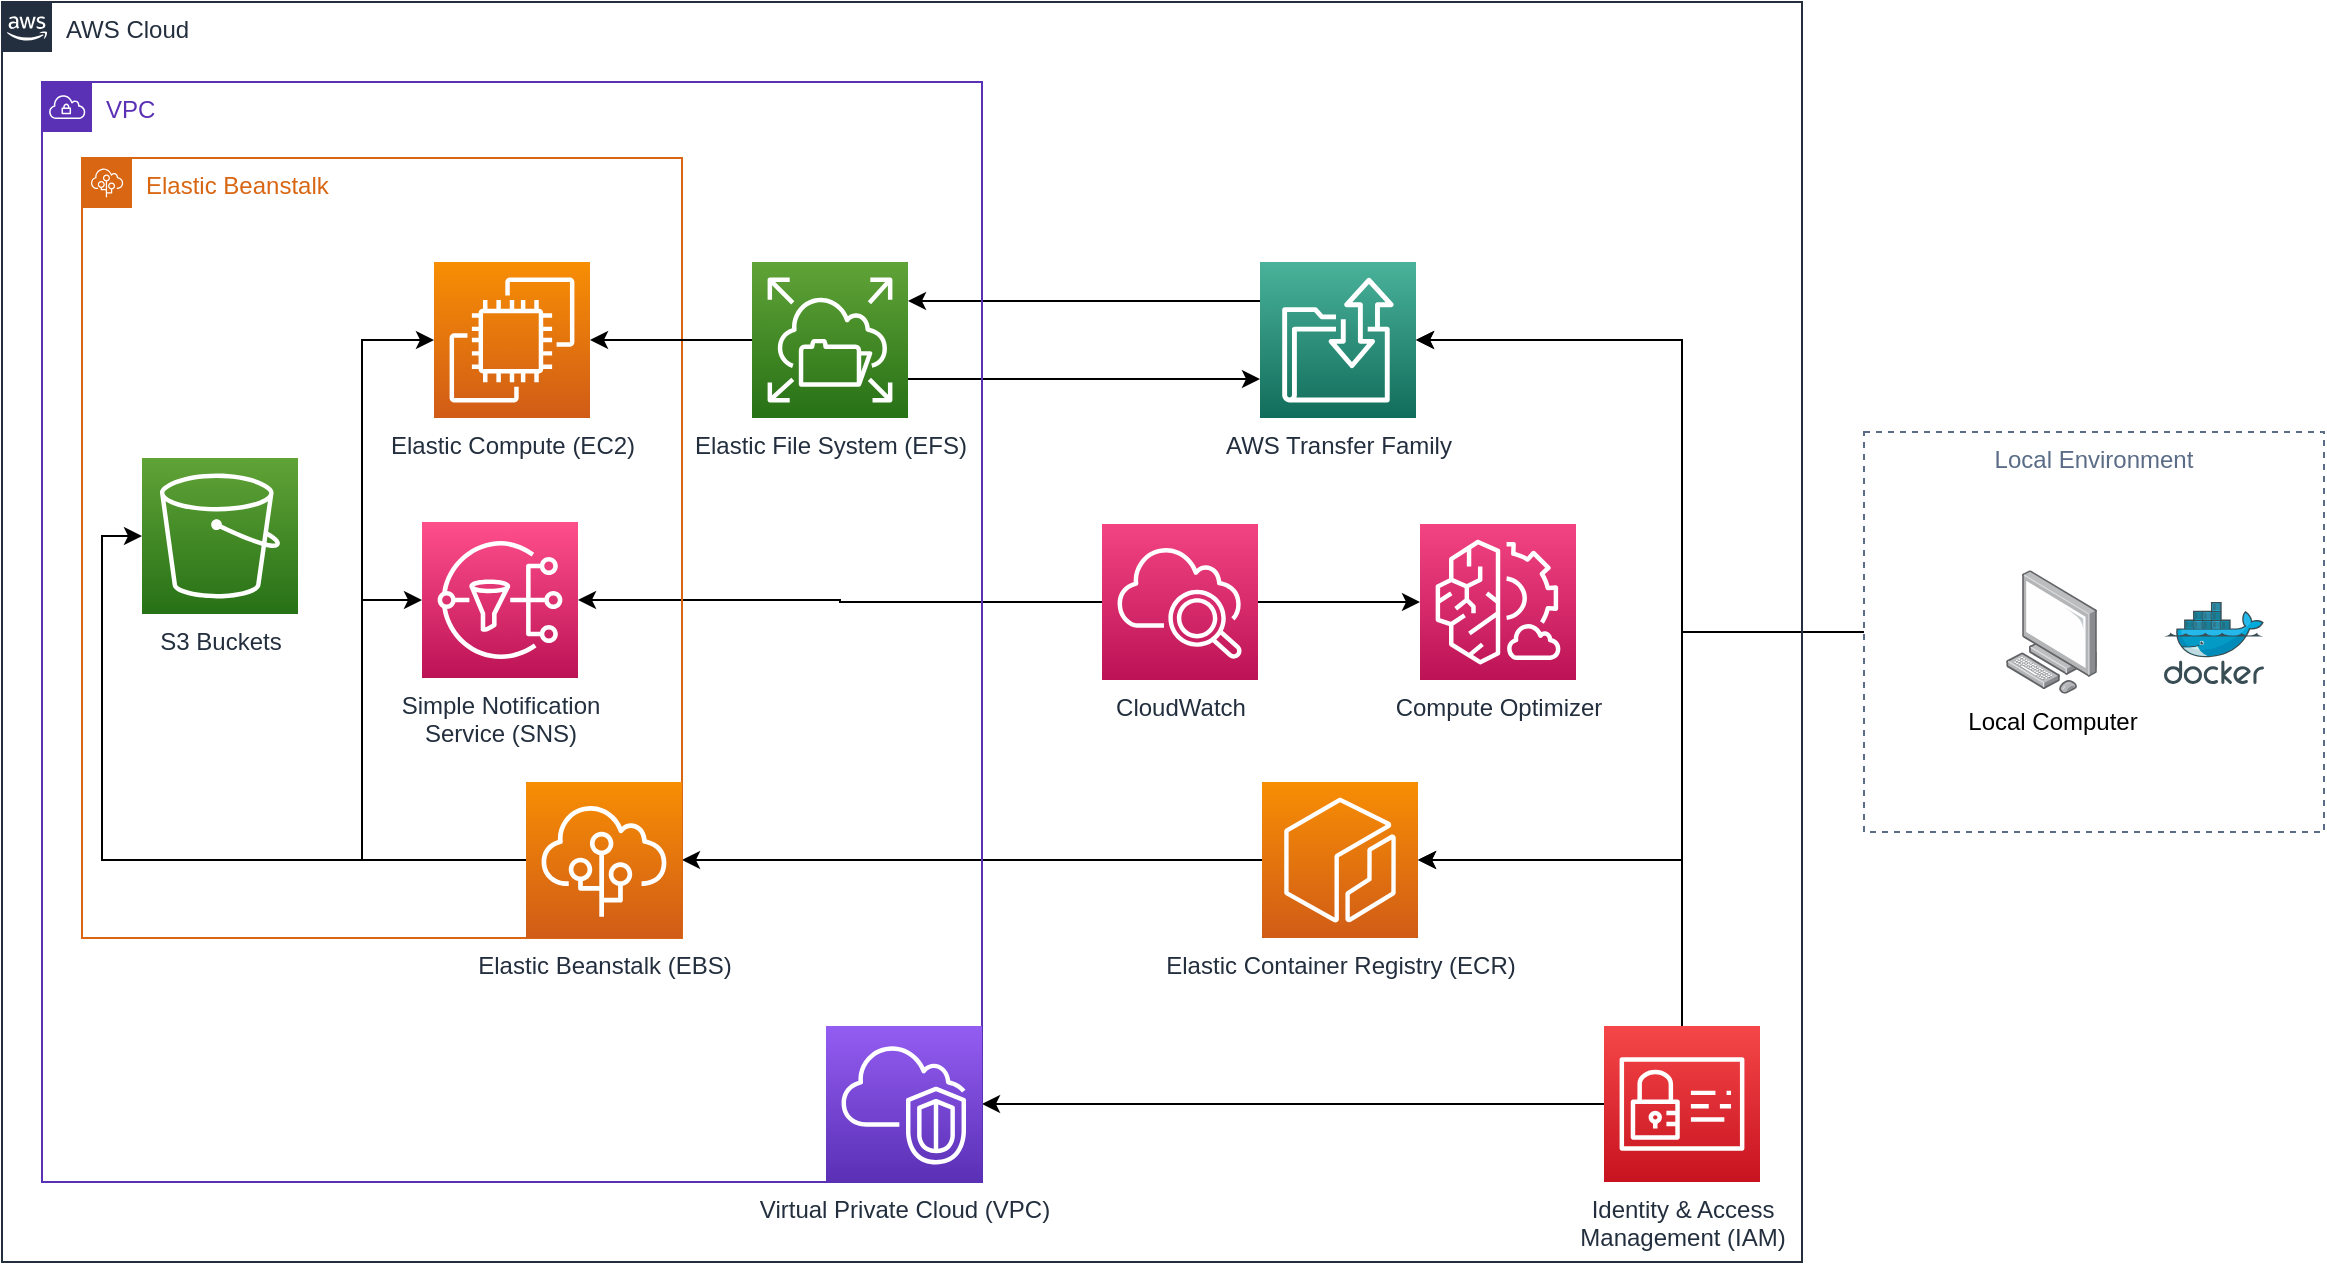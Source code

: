 <mxfile version="21.1.1" type="device">
  <diagram id="Ht1M8jgEwFfnCIfOTk4-" name="Page-1">
    <mxGraphModel dx="1775" dy="982" grid="1" gridSize="10" guides="1" tooltips="1" connect="1" arrows="1" fold="1" page="1" pageScale="1" pageWidth="1169" pageHeight="827" math="0" shadow="0">
      <root>
        <mxCell id="0" />
        <mxCell id="1" parent="0" />
        <mxCell id="cBPNwC69tkAyyNed_v7X-48" style="edgeStyle=orthogonalEdgeStyle;rounded=0;orthogonalLoop=1;jettySize=auto;html=1;exitX=0;exitY=0.5;exitDx=0;exitDy=0;entryX=1;entryY=0.5;entryDx=0;entryDy=0;entryPerimeter=0;" edge="1" parent="1" source="cBPNwC69tkAyyNed_v7X-18" target="cBPNwC69tkAyyNed_v7X-9">
          <mxGeometry relative="1" as="geometry">
            <Array as="points">
              <mxPoint x="842" y="319" />
              <mxPoint x="842" y="433" />
            </Array>
          </mxGeometry>
        </mxCell>
        <mxCell id="cBPNwC69tkAyyNed_v7X-49" style="edgeStyle=orthogonalEdgeStyle;rounded=0;orthogonalLoop=1;jettySize=auto;html=1;exitX=0;exitY=0.5;exitDx=0;exitDy=0;entryX=1;entryY=0.5;entryDx=0;entryDy=0;entryPerimeter=0;" edge="1" parent="1" source="cBPNwC69tkAyyNed_v7X-18" target="cBPNwC69tkAyyNed_v7X-6">
          <mxGeometry relative="1" as="geometry">
            <Array as="points">
              <mxPoint x="842" y="319" />
              <mxPoint x="842" y="173" />
            </Array>
          </mxGeometry>
        </mxCell>
        <mxCell id="cBPNwC69tkAyyNed_v7X-18" value="Local Environment" style="fillColor=none;strokeColor=#5A6C86;dashed=1;verticalAlign=top;fontStyle=0;fontColor=#5A6C86;whiteSpace=wrap;html=1;" vertex="1" parent="1">
          <mxGeometry x="933" y="219" width="230" height="200" as="geometry" />
        </mxCell>
        <mxCell id="UEzPUAAOIrF-is8g5C7q-74" value="AWS Cloud" style="points=[[0,0],[0.25,0],[0.5,0],[0.75,0],[1,0],[1,0.25],[1,0.5],[1,0.75],[1,1],[0.75,1],[0.5,1],[0.25,1],[0,1],[0,0.75],[0,0.5],[0,0.25]];outlineConnect=0;gradientColor=none;html=1;whiteSpace=wrap;fontSize=12;fontStyle=0;shape=mxgraph.aws4.group;grIcon=mxgraph.aws4.group_aws_cloud_alt;strokeColor=#232F3E;fillColor=none;verticalAlign=top;align=left;spacingLeft=30;fontColor=#232F3E;dashed=0;labelBackgroundColor=#ffffff;container=1;pointerEvents=0;collapsible=0;recursiveResize=0;" parent="1" vertex="1">
          <mxGeometry x="2" y="4" width="900" height="630" as="geometry" />
        </mxCell>
        <mxCell id="cBPNwC69tkAyyNed_v7X-36" style="edgeStyle=orthogonalEdgeStyle;rounded=0;orthogonalLoop=1;jettySize=auto;html=1;exitX=1;exitY=0.75;exitDx=0;exitDy=0;exitPerimeter=0;entryX=0;entryY=0.75;entryDx=0;entryDy=0;entryPerimeter=0;" edge="1" parent="UEzPUAAOIrF-is8g5C7q-74" source="cBPNwC69tkAyyNed_v7X-2" target="cBPNwC69tkAyyNed_v7X-6">
          <mxGeometry relative="1" as="geometry" />
        </mxCell>
        <mxCell id="cBPNwC69tkAyyNed_v7X-38" style="edgeStyle=orthogonalEdgeStyle;rounded=0;orthogonalLoop=1;jettySize=auto;html=1;exitX=0;exitY=0.5;exitDx=0;exitDy=0;exitPerimeter=0;entryX=1;entryY=0.5;entryDx=0;entryDy=0;entryPerimeter=0;" edge="1" parent="UEzPUAAOIrF-is8g5C7q-74" source="cBPNwC69tkAyyNed_v7X-4" target="cBPNwC69tkAyyNed_v7X-5">
          <mxGeometry relative="1" as="geometry" />
        </mxCell>
        <mxCell id="cBPNwC69tkAyyNed_v7X-39" style="edgeStyle=orthogonalEdgeStyle;rounded=0;orthogonalLoop=1;jettySize=auto;html=1;exitX=0.5;exitY=0;exitDx=0;exitDy=0;exitPerimeter=0;entryX=1;entryY=0.5;entryDx=0;entryDy=0;entryPerimeter=0;" edge="1" parent="UEzPUAAOIrF-is8g5C7q-74" source="cBPNwC69tkAyyNed_v7X-4" target="cBPNwC69tkAyyNed_v7X-9">
          <mxGeometry relative="1" as="geometry" />
        </mxCell>
        <mxCell id="cBPNwC69tkAyyNed_v7X-42" style="edgeStyle=orthogonalEdgeStyle;rounded=0;orthogonalLoop=1;jettySize=auto;html=1;exitX=0.5;exitY=0;exitDx=0;exitDy=0;exitPerimeter=0;entryX=1;entryY=0.5;entryDx=0;entryDy=0;entryPerimeter=0;" edge="1" parent="UEzPUAAOIrF-is8g5C7q-74" source="cBPNwC69tkAyyNed_v7X-4" target="cBPNwC69tkAyyNed_v7X-6">
          <mxGeometry relative="1" as="geometry" />
        </mxCell>
        <mxCell id="cBPNwC69tkAyyNed_v7X-4" value="Identity &amp;amp; Access&lt;br&gt;Management (IAM)" style="sketch=0;points=[[0,0,0],[0.25,0,0],[0.5,0,0],[0.75,0,0],[1,0,0],[0,1,0],[0.25,1,0],[0.5,1,0],[0.75,1,0],[1,1,0],[0,0.25,0],[0,0.5,0],[0,0.75,0],[1,0.25,0],[1,0.5,0],[1,0.75,0]];outlineConnect=0;fontColor=#232F3E;gradientColor=#F54749;gradientDirection=north;fillColor=#C7131F;strokeColor=#ffffff;dashed=0;verticalLabelPosition=bottom;verticalAlign=top;align=center;html=1;fontSize=12;fontStyle=0;aspect=fixed;shape=mxgraph.aws4.resourceIcon;resIcon=mxgraph.aws4.identity_and_access_management;" vertex="1" parent="UEzPUAAOIrF-is8g5C7q-74">
          <mxGeometry x="801" y="512" width="78" height="78" as="geometry" />
        </mxCell>
        <mxCell id="cBPNwC69tkAyyNed_v7X-35" style="edgeStyle=orthogonalEdgeStyle;rounded=0;orthogonalLoop=1;jettySize=auto;html=1;exitX=0;exitY=0.25;exitDx=0;exitDy=0;exitPerimeter=0;entryX=1;entryY=0.25;entryDx=0;entryDy=0;entryPerimeter=0;" edge="1" parent="UEzPUAAOIrF-is8g5C7q-74" source="cBPNwC69tkAyyNed_v7X-6" target="cBPNwC69tkAyyNed_v7X-2">
          <mxGeometry relative="1" as="geometry" />
        </mxCell>
        <mxCell id="cBPNwC69tkAyyNed_v7X-6" value="AWS Transfer Family" style="sketch=0;points=[[0,0,0],[0.25,0,0],[0.5,0,0],[0.75,0,0],[1,0,0],[0,1,0],[0.25,1,0],[0.5,1,0],[0.75,1,0],[1,1,0],[0,0.25,0],[0,0.5,0],[0,0.75,0],[1,0.25,0],[1,0.5,0],[1,0.75,0]];outlineConnect=0;fontColor=#232F3E;gradientColor=#4AB29A;gradientDirection=north;fillColor=#116D5B;strokeColor=#ffffff;dashed=0;verticalLabelPosition=bottom;verticalAlign=top;align=center;html=1;fontSize=12;fontStyle=0;aspect=fixed;shape=mxgraph.aws4.resourceIcon;resIcon=mxgraph.aws4.transfer_family;" vertex="1" parent="UEzPUAAOIrF-is8g5C7q-74">
          <mxGeometry x="629" y="130" width="78" height="78" as="geometry" />
        </mxCell>
        <mxCell id="cBPNwC69tkAyyNed_v7X-37" style="edgeStyle=orthogonalEdgeStyle;rounded=0;orthogonalLoop=1;jettySize=auto;html=1;exitX=1;exitY=0.5;exitDx=0;exitDy=0;exitPerimeter=0;entryX=0;entryY=0.5;entryDx=0;entryDy=0;entryPerimeter=0;" edge="1" parent="UEzPUAAOIrF-is8g5C7q-74" source="cBPNwC69tkAyyNed_v7X-7" target="cBPNwC69tkAyyNed_v7X-8">
          <mxGeometry relative="1" as="geometry" />
        </mxCell>
        <mxCell id="cBPNwC69tkAyyNed_v7X-47" style="edgeStyle=orthogonalEdgeStyle;rounded=0;orthogonalLoop=1;jettySize=auto;html=1;exitX=0;exitY=0.5;exitDx=0;exitDy=0;exitPerimeter=0;" edge="1" parent="UEzPUAAOIrF-is8g5C7q-74" source="cBPNwC69tkAyyNed_v7X-7" target="cBPNwC69tkAyyNed_v7X-12">
          <mxGeometry relative="1" as="geometry" />
        </mxCell>
        <mxCell id="cBPNwC69tkAyyNed_v7X-7" value="CloudWatch" style="sketch=0;points=[[0,0,0],[0.25,0,0],[0.5,0,0],[0.75,0,0],[1,0,0],[0,1,0],[0.25,1,0],[0.5,1,0],[0.75,1,0],[1,1,0],[0,0.25,0],[0,0.5,0],[0,0.75,0],[1,0.25,0],[1,0.5,0],[1,0.75,0]];points=[[0,0,0],[0.25,0,0],[0.5,0,0],[0.75,0,0],[1,0,0],[0,1,0],[0.25,1,0],[0.5,1,0],[0.75,1,0],[1,1,0],[0,0.25,0],[0,0.5,0],[0,0.75,0],[1,0.25,0],[1,0.5,0],[1,0.75,0]];outlineConnect=0;fontColor=#232F3E;gradientColor=#F34482;gradientDirection=north;fillColor=#BC1356;strokeColor=#ffffff;dashed=0;verticalLabelPosition=bottom;verticalAlign=top;align=center;html=1;fontSize=12;fontStyle=0;aspect=fixed;shape=mxgraph.aws4.resourceIcon;resIcon=mxgraph.aws4.cloudwatch_2;" vertex="1" parent="UEzPUAAOIrF-is8g5C7q-74">
          <mxGeometry x="550" y="261" width="78" height="78" as="geometry" />
        </mxCell>
        <mxCell id="cBPNwC69tkAyyNed_v7X-8" value="Compute Optimizer" style="sketch=0;points=[[0,0,0],[0.25,0,0],[0.5,0,0],[0.75,0,0],[1,0,0],[0,1,0],[0.25,1,0],[0.5,1,0],[0.75,1,0],[1,1,0],[0,0.25,0],[0,0.5,0],[0,0.75,0],[1,0.25,0],[1,0.5,0],[1,0.75,0]];points=[[0,0,0],[0.25,0,0],[0.5,0,0],[0.75,0,0],[1,0,0],[0,1,0],[0.25,1,0],[0.5,1,0],[0.75,1,0],[1,1,0],[0,0.25,0],[0,0.5,0],[0,0.75,0],[1,0.25,0],[1,0.5,0],[1,0.75,0]];outlineConnect=0;fontColor=#232F3E;gradientColor=#F34482;gradientDirection=north;fillColor=#BC1356;strokeColor=#ffffff;dashed=0;verticalLabelPosition=bottom;verticalAlign=top;align=center;html=1;fontSize=12;fontStyle=0;aspect=fixed;shape=mxgraph.aws4.resourceIcon;resIcon=mxgraph.aws4.compute_optimizer;" vertex="1" parent="UEzPUAAOIrF-is8g5C7q-74">
          <mxGeometry x="709" y="261" width="78" height="78" as="geometry" />
        </mxCell>
        <mxCell id="cBPNwC69tkAyyNed_v7X-30" style="edgeStyle=orthogonalEdgeStyle;rounded=0;orthogonalLoop=1;jettySize=auto;html=1;exitX=0;exitY=0.5;exitDx=0;exitDy=0;exitPerimeter=0;" edge="1" parent="UEzPUAAOIrF-is8g5C7q-74" source="cBPNwC69tkAyyNed_v7X-9" target="cBPNwC69tkAyyNed_v7X-11">
          <mxGeometry relative="1" as="geometry" />
        </mxCell>
        <mxCell id="cBPNwC69tkAyyNed_v7X-9" value="Elastic Container Registry (ECR)" style="sketch=0;points=[[0,0,0],[0.25,0,0],[0.5,0,0],[0.75,0,0],[1,0,0],[0,1,0],[0.25,1,0],[0.5,1,0],[0.75,1,0],[1,1,0],[0,0.25,0],[0,0.5,0],[0,0.75,0],[1,0.25,0],[1,0.5,0],[1,0.75,0]];outlineConnect=0;fontColor=#232F3E;gradientColor=#F78E04;gradientDirection=north;fillColor=#D05C17;strokeColor=#ffffff;dashed=0;verticalLabelPosition=bottom;verticalAlign=top;align=center;html=1;fontSize=12;fontStyle=0;aspect=fixed;shape=mxgraph.aws4.resourceIcon;resIcon=mxgraph.aws4.ecr;" vertex="1" parent="UEzPUAAOIrF-is8g5C7q-74">
          <mxGeometry x="630" y="390" width="78" height="78" as="geometry" />
        </mxCell>
        <mxCell id="cBPNwC69tkAyyNed_v7X-13" value="Elastic Beanstalk" style="points=[[0,0],[0.25,0],[0.5,0],[0.75,0],[1,0],[1,0.25],[1,0.5],[1,0.75],[1,1],[0.75,1],[0.5,1],[0.25,1],[0,1],[0,0.75],[0,0.5],[0,0.25]];outlineConnect=0;gradientColor=none;html=1;whiteSpace=wrap;fontSize=12;fontStyle=0;container=1;pointerEvents=0;collapsible=0;recursiveResize=0;shape=mxgraph.aws4.group;grIcon=mxgraph.aws4.group_elastic_beanstalk;strokeColor=#D86613;fillColor=none;verticalAlign=top;align=left;spacingLeft=30;fontColor=#D86613;dashed=0;" vertex="1" parent="UEzPUAAOIrF-is8g5C7q-74">
          <mxGeometry x="40" y="78" width="300" height="390" as="geometry" />
        </mxCell>
        <mxCell id="cBPNwC69tkAyyNed_v7X-26" style="edgeStyle=orthogonalEdgeStyle;rounded=0;orthogonalLoop=1;jettySize=auto;html=1;exitX=0;exitY=0.5;exitDx=0;exitDy=0;exitPerimeter=0;entryX=0;entryY=0.5;entryDx=0;entryDy=0;entryPerimeter=0;" edge="1" parent="cBPNwC69tkAyyNed_v7X-13" source="cBPNwC69tkAyyNed_v7X-11" target="cBPNwC69tkAyyNed_v7X-1">
          <mxGeometry relative="1" as="geometry" />
        </mxCell>
        <mxCell id="cBPNwC69tkAyyNed_v7X-11" value="Elastic Beanstalk (EBS)" style="sketch=0;points=[[0,0,0],[0.25,0,0],[0.5,0,0],[0.75,0,0],[1,0,0],[0,1,0],[0.25,1,0],[0.5,1,0],[0.75,1,0],[1,1,0],[0,0.25,0],[0,0.5,0],[0,0.75,0],[1,0.25,0],[1,0.5,0],[1,0.75,0]];outlineConnect=0;fontColor=#232F3E;gradientColor=#F78E04;gradientDirection=north;fillColor=#D05C17;strokeColor=#ffffff;dashed=0;verticalLabelPosition=bottom;verticalAlign=top;align=center;html=1;fontSize=12;fontStyle=0;aspect=fixed;shape=mxgraph.aws4.resourceIcon;resIcon=mxgraph.aws4.elastic_beanstalk;" vertex="1" parent="cBPNwC69tkAyyNed_v7X-13">
          <mxGeometry x="222" y="312" width="78" height="78" as="geometry" />
        </mxCell>
        <mxCell id="cBPNwC69tkAyyNed_v7X-1" value="S3 Buckets" style="sketch=0;points=[[0,0,0],[0.25,0,0],[0.5,0,0],[0.75,0,0],[1,0,0],[0,1,0],[0.25,1,0],[0.5,1,0],[0.75,1,0],[1,1,0],[0,0.25,0],[0,0.5,0],[0,0.75,0],[1,0.25,0],[1,0.5,0],[1,0.75,0]];outlineConnect=0;fontColor=#232F3E;gradientColor=#60A337;gradientDirection=north;fillColor=#277116;strokeColor=#ffffff;dashed=0;verticalLabelPosition=bottom;verticalAlign=top;align=center;html=1;fontSize=12;fontStyle=0;aspect=fixed;shape=mxgraph.aws4.resourceIcon;resIcon=mxgraph.aws4.s3;" vertex="1" parent="cBPNwC69tkAyyNed_v7X-13">
          <mxGeometry x="30" y="150" width="78" height="78" as="geometry" />
        </mxCell>
        <mxCell id="cBPNwC69tkAyyNed_v7X-41" value="&lt;font color=&quot;#5a30b5&quot;&gt;VPC&lt;/font&gt;" style="points=[[0,0],[0.25,0],[0.5,0],[0.75,0],[1,0],[1,0.25],[1,0.5],[1,0.75],[1,1],[0.75,1],[0.5,1],[0.25,1],[0,1],[0,0.75],[0,0.5],[0,0.25]];outlineConnect=0;gradientColor=none;html=1;whiteSpace=wrap;fontSize=12;fontStyle=0;container=1;pointerEvents=0;collapsible=0;recursiveResize=0;shape=mxgraph.aws4.group;grIcon=mxgraph.aws4.group_vpc;strokeColor=#5a30b5;fillColor=none;verticalAlign=top;align=left;spacingLeft=30;fontColor=#AAB7B8;dashed=0;" vertex="1" parent="UEzPUAAOIrF-is8g5C7q-74">
          <mxGeometry x="20" y="40" width="470" height="550" as="geometry" />
        </mxCell>
        <mxCell id="cBPNwC69tkAyyNed_v7X-5" value="Virtual Private Cloud (VPC)" style="sketch=0;points=[[0,0,0],[0.25,0,0],[0.5,0,0],[0.75,0,0],[1,0,0],[0,1,0],[0.25,1,0],[0.5,1,0],[0.75,1,0],[1,1,0],[0,0.25,0],[0,0.5,0],[0,0.75,0],[1,0.25,0],[1,0.5,0],[1,0.75,0]];outlineConnect=0;fontColor=#232F3E;gradientColor=#945DF2;gradientDirection=north;fillColor=#5A30B5;strokeColor=#ffffff;dashed=0;verticalLabelPosition=bottom;verticalAlign=top;align=center;html=1;fontSize=12;fontStyle=0;aspect=fixed;shape=mxgraph.aws4.resourceIcon;resIcon=mxgraph.aws4.vpc;" vertex="1" parent="cBPNwC69tkAyyNed_v7X-41">
          <mxGeometry x="392" y="472" width="78" height="78" as="geometry" />
        </mxCell>
        <mxCell id="cBPNwC69tkAyyNed_v7X-2" value="Elastic File System (EFS)" style="sketch=0;points=[[0,0,0],[0.25,0,0],[0.5,0,0],[0.75,0,0],[1,0,0],[0,1,0],[0.25,1,0],[0.5,1,0],[0.75,1,0],[1,1,0],[0,0.25,0],[0,0.5,0],[0,0.75,0],[1,0.25,0],[1,0.5,0],[1,0.75,0]];outlineConnect=0;fontColor=#232F3E;gradientColor=#60A337;gradientDirection=north;fillColor=#277116;strokeColor=#ffffff;dashed=0;verticalLabelPosition=bottom;verticalAlign=top;align=center;html=1;fontSize=12;fontStyle=0;aspect=fixed;shape=mxgraph.aws4.resourceIcon;resIcon=mxgraph.aws4.elastic_file_system;" vertex="1" parent="cBPNwC69tkAyyNed_v7X-41">
          <mxGeometry x="355" y="90" width="78" height="78" as="geometry" />
        </mxCell>
        <mxCell id="cBPNwC69tkAyyNed_v7X-10" value="Elastic Compute (EC2)" style="sketch=0;points=[[0,0,0],[0.25,0,0],[0.5,0,0],[0.75,0,0],[1,0,0],[0,1,0],[0.25,1,0],[0.5,1,0],[0.75,1,0],[1,1,0],[0,0.25,0],[0,0.5,0],[0,0.75,0],[1,0.25,0],[1,0.5,0],[1,0.75,0]];outlineConnect=0;fontColor=#232F3E;gradientColor=#F78E04;gradientDirection=north;fillColor=#D05C17;strokeColor=#ffffff;dashed=0;verticalLabelPosition=bottom;verticalAlign=top;align=center;html=1;fontSize=12;fontStyle=0;aspect=fixed;shape=mxgraph.aws4.resourceIcon;resIcon=mxgraph.aws4.ec2;" vertex="1" parent="cBPNwC69tkAyyNed_v7X-41">
          <mxGeometry x="196" y="90" width="78" height="78" as="geometry" />
        </mxCell>
        <mxCell id="cBPNwC69tkAyyNed_v7X-34" style="edgeStyle=orthogonalEdgeStyle;rounded=0;orthogonalLoop=1;jettySize=auto;html=1;exitX=0;exitY=0.5;exitDx=0;exitDy=0;exitPerimeter=0;entryX=1;entryY=0.5;entryDx=0;entryDy=0;entryPerimeter=0;" edge="1" parent="cBPNwC69tkAyyNed_v7X-41" source="cBPNwC69tkAyyNed_v7X-2" target="cBPNwC69tkAyyNed_v7X-10">
          <mxGeometry relative="1" as="geometry" />
        </mxCell>
        <mxCell id="cBPNwC69tkAyyNed_v7X-12" value="Simple Notification &lt;br&gt;Service (SNS)" style="sketch=0;points=[[0,0,0],[0.25,0,0],[0.5,0,0],[0.75,0,0],[1,0,0],[0,1,0],[0.25,1,0],[0.5,1,0],[0.75,1,0],[1,1,0],[0,0.25,0],[0,0.5,0],[0,0.75,0],[1,0.25,0],[1,0.5,0],[1,0.75,0]];outlineConnect=0;fontColor=#232F3E;gradientColor=#FF4F8B;gradientDirection=north;fillColor=#BC1356;strokeColor=#ffffff;dashed=0;verticalLabelPosition=bottom;verticalAlign=top;align=center;html=1;fontSize=12;fontStyle=0;aspect=fixed;shape=mxgraph.aws4.resourceIcon;resIcon=mxgraph.aws4.sns;" vertex="1" parent="cBPNwC69tkAyyNed_v7X-41">
          <mxGeometry x="190" y="220" width="78" height="78" as="geometry" />
        </mxCell>
        <mxCell id="cBPNwC69tkAyyNed_v7X-45" style="edgeStyle=orthogonalEdgeStyle;rounded=0;orthogonalLoop=1;jettySize=auto;html=1;exitX=0;exitY=0.5;exitDx=0;exitDy=0;exitPerimeter=0;entryX=0;entryY=0.5;entryDx=0;entryDy=0;entryPerimeter=0;" edge="1" parent="UEzPUAAOIrF-is8g5C7q-74" source="cBPNwC69tkAyyNed_v7X-11" target="cBPNwC69tkAyyNed_v7X-10">
          <mxGeometry relative="1" as="geometry">
            <Array as="points">
              <mxPoint x="180" y="429" />
              <mxPoint x="180" y="169" />
            </Array>
          </mxGeometry>
        </mxCell>
        <mxCell id="cBPNwC69tkAyyNed_v7X-46" style="edgeStyle=orthogonalEdgeStyle;rounded=0;orthogonalLoop=1;jettySize=auto;html=1;exitX=0;exitY=0.5;exitDx=0;exitDy=0;exitPerimeter=0;entryX=0;entryY=0.5;entryDx=0;entryDy=0;entryPerimeter=0;" edge="1" parent="UEzPUAAOIrF-is8g5C7q-74" source="cBPNwC69tkAyyNed_v7X-11" target="cBPNwC69tkAyyNed_v7X-12">
          <mxGeometry relative="1" as="geometry">
            <Array as="points">
              <mxPoint x="180" y="429" />
              <mxPoint x="180" y="299" />
            </Array>
          </mxGeometry>
        </mxCell>
        <mxCell id="cBPNwC69tkAyyNed_v7X-15" value="" style="image;sketch=0;aspect=fixed;html=1;points=[];align=center;fontSize=12;image=img/lib/mscae/Docker.svg;" vertex="1" parent="1">
          <mxGeometry x="1083" y="304" width="50" height="41" as="geometry" />
        </mxCell>
        <mxCell id="cBPNwC69tkAyyNed_v7X-17" value="Local Computer" style="image;points=[];aspect=fixed;html=1;align=center;shadow=0;dashed=0;image=img/lib/allied_telesis/computer_and_terminals/Personal_Computer.svg;" vertex="1" parent="1">
          <mxGeometry x="1004" y="288.1" width="45.6" height="61.8" as="geometry" />
        </mxCell>
      </root>
    </mxGraphModel>
  </diagram>
</mxfile>
